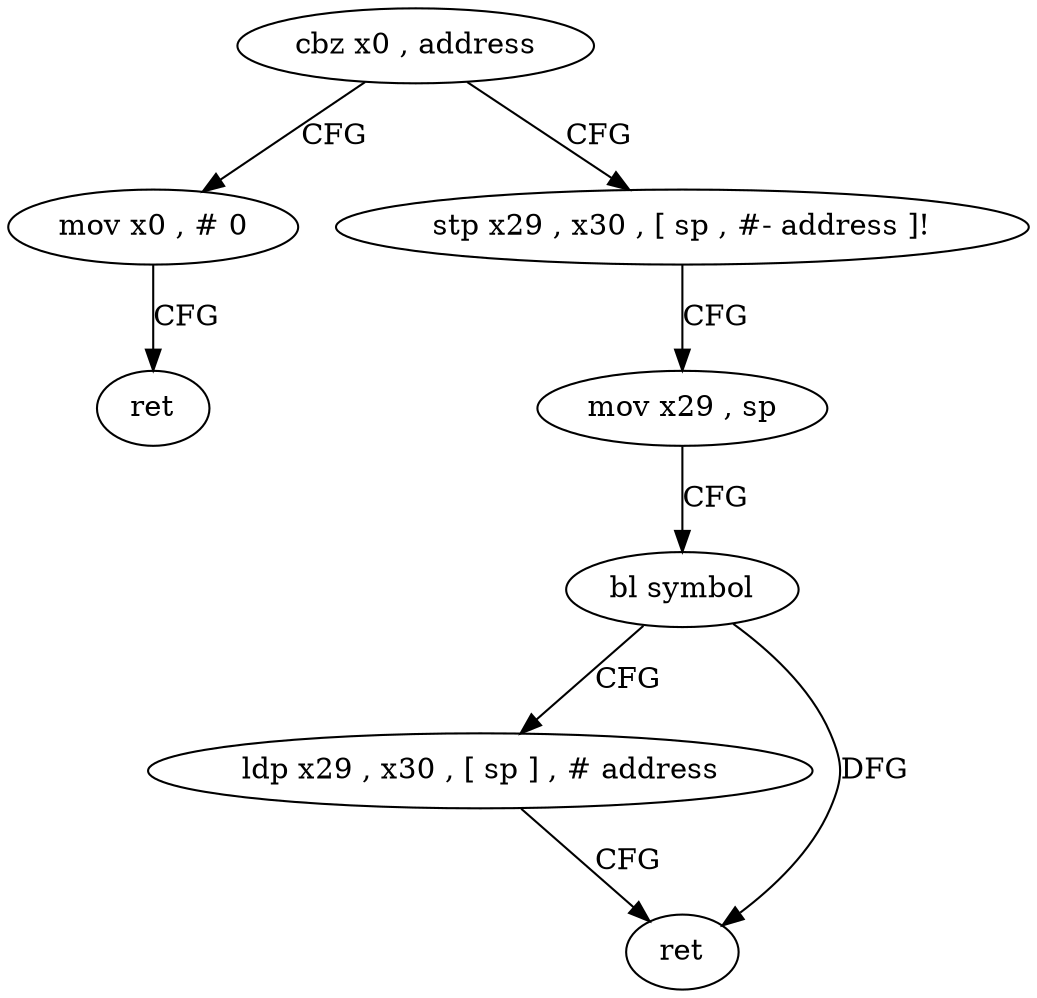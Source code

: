 digraph "func" {
"83416" [label = "cbz x0 , address" ]
"83440" [label = "mov x0 , # 0" ]
"83420" [label = "stp x29 , x30 , [ sp , #- address ]!" ]
"83444" [label = "ret" ]
"83424" [label = "mov x29 , sp" ]
"83428" [label = "bl symbol" ]
"83432" [label = "ldp x29 , x30 , [ sp ] , # address" ]
"83436" [label = "ret" ]
"83416" -> "83440" [ label = "CFG" ]
"83416" -> "83420" [ label = "CFG" ]
"83440" -> "83444" [ label = "CFG" ]
"83420" -> "83424" [ label = "CFG" ]
"83424" -> "83428" [ label = "CFG" ]
"83428" -> "83432" [ label = "CFG" ]
"83428" -> "83436" [ label = "DFG" ]
"83432" -> "83436" [ label = "CFG" ]
}
